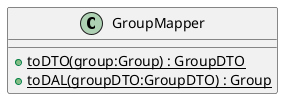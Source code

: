 @startuml
class GroupMapper {
    + {static} toDTO(group:Group) : GroupDTO
    + {static} toDAL(groupDTO:GroupDTO) : Group
}
@enduml
